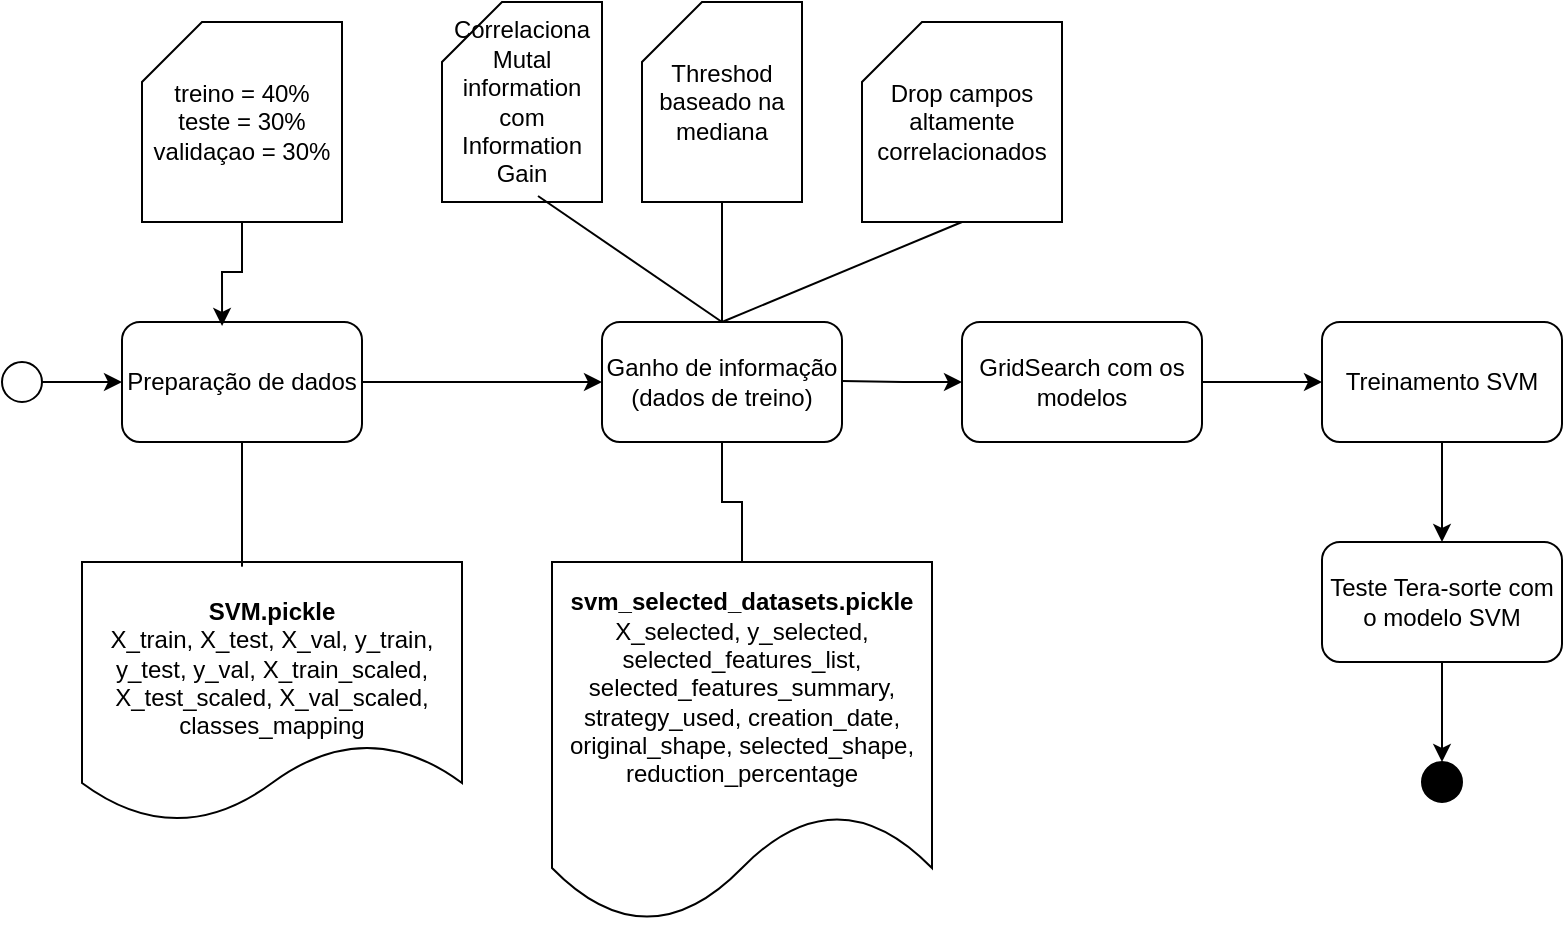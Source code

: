 <mxfile version="28.2.5">
  <diagram name="Página-1" id="EbqvSy0O_uamLb-ivCjX">
    <mxGraphModel dx="2066" dy="841" grid="1" gridSize="10" guides="1" tooltips="1" connect="1" arrows="1" fold="1" page="1" pageScale="1" pageWidth="827" pageHeight="1169" math="0" shadow="0">
      <root>
        <mxCell id="0" />
        <mxCell id="1" parent="0" />
        <mxCell id="OVsggOGgwdMoRwax-Imh-3" style="edgeStyle=orthogonalEdgeStyle;rounded=0;orthogonalLoop=1;jettySize=auto;html=1;exitX=1;exitY=0.5;exitDx=0;exitDy=0;entryX=0;entryY=0.5;entryDx=0;entryDy=0;" parent="1" source="M0XqjUEzMbhVuHoOyaxm-3" target="M0XqjUEzMbhVuHoOyaxm-8" edge="1">
          <mxGeometry relative="1" as="geometry">
            <mxPoint x="410" y="200" as="targetPoint" />
          </mxGeometry>
        </mxCell>
        <mxCell id="M0XqjUEzMbhVuHoOyaxm-2" value="&lt;br&gt;&lt;b&gt;SVM.pickle&lt;/b&gt;&lt;br&gt;X_train, X_test, X_val, y_train, y_test, y_val, X_train_scaled, X_test_scaled, X_val_scaled, classes_mapping" style="shape=document;whiteSpace=wrap;html=1;boundedLbl=1;" vertex="1" parent="1">
          <mxGeometry x="50" y="290" width="190" height="130" as="geometry" />
        </mxCell>
        <mxCell id="M0XqjUEzMbhVuHoOyaxm-3" value="Preparação de dados" style="rounded=1;whiteSpace=wrap;html=1;" vertex="1" parent="1">
          <mxGeometry x="70" y="170" width="120" height="60" as="geometry" />
        </mxCell>
        <mxCell id="M0XqjUEzMbhVuHoOyaxm-4" style="edgeStyle=orthogonalEdgeStyle;rounded=0;orthogonalLoop=1;jettySize=auto;html=1;entryX=0.421;entryY=0.018;entryDx=0;entryDy=0;entryPerimeter=0;endArrow=none;endFill=0;" edge="1" parent="1" source="M0XqjUEzMbhVuHoOyaxm-3" target="M0XqjUEzMbhVuHoOyaxm-2">
          <mxGeometry relative="1" as="geometry" />
        </mxCell>
        <mxCell id="M0XqjUEzMbhVuHoOyaxm-7" style="edgeStyle=orthogonalEdgeStyle;rounded=0;orthogonalLoop=1;jettySize=auto;html=1;" edge="1" parent="1" source="M0XqjUEzMbhVuHoOyaxm-6" target="M0XqjUEzMbhVuHoOyaxm-3">
          <mxGeometry relative="1" as="geometry" />
        </mxCell>
        <mxCell id="M0XqjUEzMbhVuHoOyaxm-6" value="" style="ellipse;whiteSpace=wrap;html=1;" vertex="1" parent="1">
          <mxGeometry x="10" y="190" width="20" height="20" as="geometry" />
        </mxCell>
        <mxCell id="M0XqjUEzMbhVuHoOyaxm-8" value="Ganho de informação&lt;br&gt;(dados de treino)" style="rounded=1;whiteSpace=wrap;html=1;" vertex="1" parent="1">
          <mxGeometry x="310" y="170" width="120" height="60" as="geometry" />
        </mxCell>
        <mxCell id="M0XqjUEzMbhVuHoOyaxm-9" value="Correlaciona Mutal information com Information Gain" style="shape=card;whiteSpace=wrap;html=1;" vertex="1" parent="1">
          <mxGeometry x="230" y="10" width="80" height="100" as="geometry" />
        </mxCell>
        <mxCell id="M0XqjUEzMbhVuHoOyaxm-10" value="" style="endArrow=none;html=1;rounded=0;exitX=0.5;exitY=0;exitDx=0;exitDy=0;entryX=0.6;entryY=0.97;entryDx=0;entryDy=0;entryPerimeter=0;" edge="1" parent="1" source="M0XqjUEzMbhVuHoOyaxm-8" target="M0XqjUEzMbhVuHoOyaxm-9">
          <mxGeometry width="50" height="50" relative="1" as="geometry">
            <mxPoint x="340" y="150" as="sourcePoint" />
            <mxPoint x="390" y="100" as="targetPoint" />
          </mxGeometry>
        </mxCell>
        <mxCell id="M0XqjUEzMbhVuHoOyaxm-11" value="&lt;b&gt;svm_selected_datasets.pickle&lt;/b&gt;&lt;br&gt;X_selected, y_selected, selected_features_list, selected_features_summary, strategy_used, creation_date, original_shape, selected_shape, reduction_percentage" style="shape=document;whiteSpace=wrap;html=1;boundedLbl=1;" vertex="1" parent="1">
          <mxGeometry x="285" y="290" width="190" height="180" as="geometry" />
        </mxCell>
        <mxCell id="M0XqjUEzMbhVuHoOyaxm-12" style="edgeStyle=orthogonalEdgeStyle;rounded=0;orthogonalLoop=1;jettySize=auto;html=1;entryX=0.5;entryY=0;entryDx=0;entryDy=0;endArrow=none;endFill=0;" edge="1" parent="1" source="M0XqjUEzMbhVuHoOyaxm-8" target="M0XqjUEzMbhVuHoOyaxm-11">
          <mxGeometry relative="1" as="geometry">
            <mxPoint x="380" y="270" as="targetPoint" />
          </mxGeometry>
        </mxCell>
        <mxCell id="M0XqjUEzMbhVuHoOyaxm-13" value="Threshod baseado na mediana" style="shape=card;whiteSpace=wrap;html=1;" vertex="1" parent="1">
          <mxGeometry x="330" y="10" width="80" height="100" as="geometry" />
        </mxCell>
        <mxCell id="M0XqjUEzMbhVuHoOyaxm-15" value="Drop campos altamente correlacionados" style="shape=card;whiteSpace=wrap;html=1;" vertex="1" parent="1">
          <mxGeometry x="440" y="20" width="100" height="100" as="geometry" />
        </mxCell>
        <mxCell id="M0XqjUEzMbhVuHoOyaxm-16" value="" style="endArrow=none;html=1;rounded=0;exitX=0.5;exitY=0;exitDx=0;exitDy=0;entryX=0.5;entryY=1;entryDx=0;entryDy=0;entryPerimeter=0;" edge="1" parent="1" source="M0XqjUEzMbhVuHoOyaxm-8" target="M0XqjUEzMbhVuHoOyaxm-15">
          <mxGeometry width="50" height="50" relative="1" as="geometry">
            <mxPoint x="602" y="213" as="sourcePoint" />
            <mxPoint x="500" y="150" as="targetPoint" />
          </mxGeometry>
        </mxCell>
        <mxCell id="M0XqjUEzMbhVuHoOyaxm-17" value="" style="endArrow=none;html=1;rounded=0;" edge="1" parent="1" target="M0XqjUEzMbhVuHoOyaxm-13">
          <mxGeometry width="50" height="50" relative="1" as="geometry">
            <mxPoint x="370" y="170" as="sourcePoint" />
            <mxPoint x="490" y="120" as="targetPoint" />
          </mxGeometry>
        </mxCell>
        <mxCell id="M0XqjUEzMbhVuHoOyaxm-18" value="treino = 40%&lt;div&gt;teste = 30%&lt;/div&gt;&lt;div&gt;validaçao = 30%&lt;/div&gt;" style="shape=card;whiteSpace=wrap;html=1;" vertex="1" parent="1">
          <mxGeometry x="80" y="20" width="100" height="100" as="geometry" />
        </mxCell>
        <mxCell id="M0XqjUEzMbhVuHoOyaxm-19" style="edgeStyle=orthogonalEdgeStyle;rounded=0;orthogonalLoop=1;jettySize=auto;html=1;entryX=0.417;entryY=0.033;entryDx=0;entryDy=0;entryPerimeter=0;" edge="1" parent="1" source="M0XqjUEzMbhVuHoOyaxm-18" target="M0XqjUEzMbhVuHoOyaxm-3">
          <mxGeometry relative="1" as="geometry" />
        </mxCell>
        <mxCell id="M0XqjUEzMbhVuHoOyaxm-21" value="GridSearch com os modelos" style="rounded=1;whiteSpace=wrap;html=1;" vertex="1" parent="1">
          <mxGeometry x="490" y="170" width="120" height="60" as="geometry" />
        </mxCell>
        <mxCell id="M0XqjUEzMbhVuHoOyaxm-22" value="Treinamento SVM" style="rounded=1;whiteSpace=wrap;html=1;" vertex="1" parent="1">
          <mxGeometry x="670" y="170" width="120" height="60" as="geometry" />
        </mxCell>
        <mxCell id="M0XqjUEzMbhVuHoOyaxm-25" style="edgeStyle=orthogonalEdgeStyle;rounded=0;orthogonalLoop=1;jettySize=auto;html=1;exitX=1;exitY=0.5;exitDx=0;exitDy=0;" edge="1" parent="1">
          <mxGeometry relative="1" as="geometry">
            <mxPoint x="430" y="199.5" as="sourcePoint" />
            <mxPoint x="490" y="200" as="targetPoint" />
          </mxGeometry>
        </mxCell>
        <mxCell id="M0XqjUEzMbhVuHoOyaxm-27" style="edgeStyle=orthogonalEdgeStyle;rounded=0;orthogonalLoop=1;jettySize=auto;html=1;exitX=1;exitY=0.5;exitDx=0;exitDy=0;entryX=0;entryY=0.5;entryDx=0;entryDy=0;" edge="1" parent="1" source="M0XqjUEzMbhVuHoOyaxm-21" target="M0XqjUEzMbhVuHoOyaxm-22">
          <mxGeometry relative="1" as="geometry">
            <mxPoint x="630" y="190" as="sourcePoint" />
            <mxPoint x="690" y="190.5" as="targetPoint" />
          </mxGeometry>
        </mxCell>
        <mxCell id="M0XqjUEzMbhVuHoOyaxm-30" style="edgeStyle=orthogonalEdgeStyle;rounded=0;orthogonalLoop=1;jettySize=auto;html=1;" edge="1" parent="1" source="M0XqjUEzMbhVuHoOyaxm-28" target="M0XqjUEzMbhVuHoOyaxm-31">
          <mxGeometry relative="1" as="geometry">
            <mxPoint x="730" y="410" as="targetPoint" />
          </mxGeometry>
        </mxCell>
        <mxCell id="M0XqjUEzMbhVuHoOyaxm-28" value="Teste Tera-sorte com o modelo SVM" style="rounded=1;whiteSpace=wrap;html=1;" vertex="1" parent="1">
          <mxGeometry x="670" y="280" width="120" height="60" as="geometry" />
        </mxCell>
        <mxCell id="M0XqjUEzMbhVuHoOyaxm-29" style="rounded=0;orthogonalLoop=1;jettySize=auto;html=1;entryX=0.5;entryY=0;entryDx=0;entryDy=0;" edge="1" parent="1" source="M0XqjUEzMbhVuHoOyaxm-22" target="M0XqjUEzMbhVuHoOyaxm-28">
          <mxGeometry relative="1" as="geometry" />
        </mxCell>
        <mxCell id="M0XqjUEzMbhVuHoOyaxm-31" value="" style="ellipse;whiteSpace=wrap;html=1;fillColor=#000000;" vertex="1" parent="1">
          <mxGeometry x="720" y="390" width="20" height="20" as="geometry" />
        </mxCell>
      </root>
    </mxGraphModel>
  </diagram>
</mxfile>

